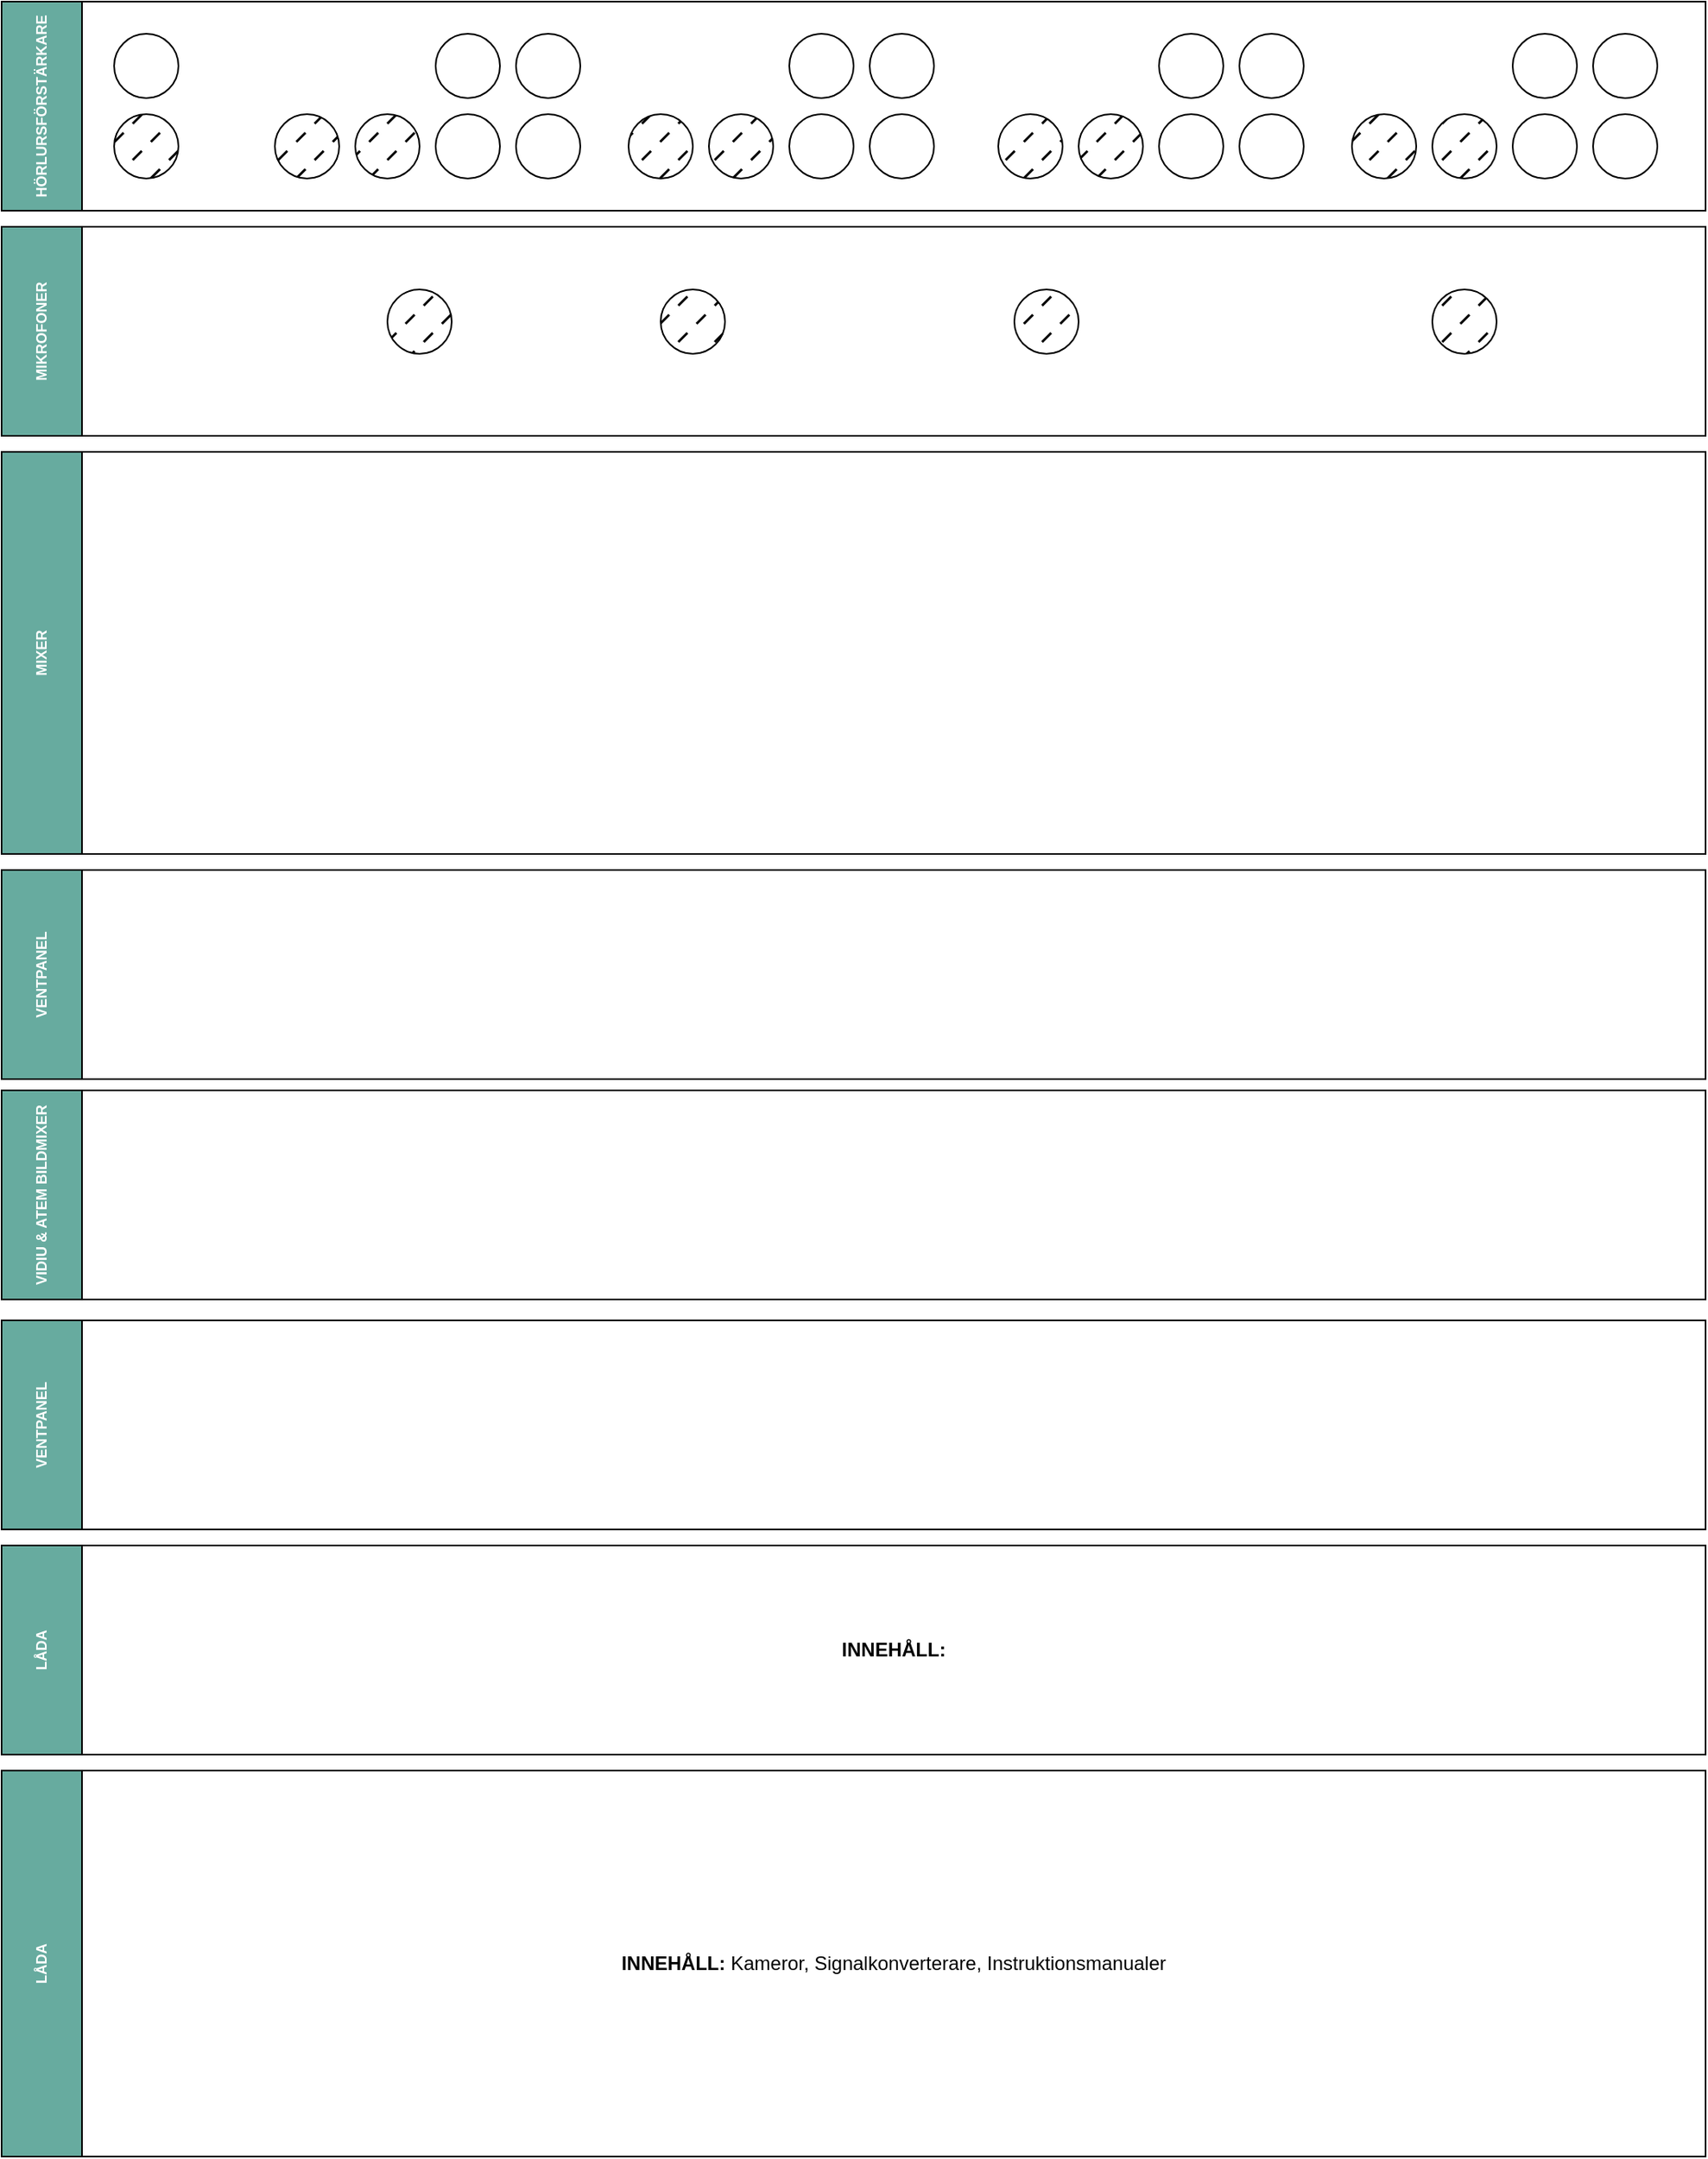 <mxfile version="21.1.2" type="github">
  <diagram name="Sida-1" id="5NmmJ4zWJMRVM2KTanQx">
    <mxGraphModel dx="1289" dy="796" grid="1" gridSize="10" guides="1" tooltips="1" connect="1" arrows="1" fold="1" page="1" pageScale="1" pageWidth="1169" pageHeight="827" math="0" shadow="0">
      <root>
        <mxCell id="0" />
        <mxCell id="1" parent="0" />
        <mxCell id="TbbYldWpjWwdcko0ZbVV-75" value="" style="rounded=0;whiteSpace=wrap;html=1;fillColor=none;" parent="1" vertex="1">
          <mxGeometry x="60" y="160" width="1010" height="130" as="geometry" />
        </mxCell>
        <mxCell id="TbbYldWpjWwdcko0ZbVV-40" value="" style="ellipse;whiteSpace=wrap;html=1;aspect=fixed;fillStyle=dashed;fillColor=#000000;" parent="1" vertex="1">
          <mxGeometry x="250" y="199" width="40" height="40" as="geometry" />
        </mxCell>
        <mxCell id="TbbYldWpjWwdcko0ZbVV-41" value="" style="ellipse;whiteSpace=wrap;html=1;aspect=fixed;fillStyle=dashed;fillColor=#000000;" parent="1" vertex="1">
          <mxGeometry x="420" y="199" width="40" height="40" as="geometry" />
        </mxCell>
        <mxCell id="TbbYldWpjWwdcko0ZbVV-42" value="" style="ellipse;whiteSpace=wrap;html=1;aspect=fixed;fillStyle=dashed;fillColor=#000000;" parent="1" vertex="1">
          <mxGeometry x="640" y="199" width="40" height="40" as="geometry" />
        </mxCell>
        <mxCell id="TbbYldWpjWwdcko0ZbVV-43" value="" style="ellipse;whiteSpace=wrap;html=1;aspect=fixed;fillStyle=dashed;fillColor=#000000;" parent="1" vertex="1">
          <mxGeometry x="900" y="199" width="40" height="40" as="geometry" />
        </mxCell>
        <mxCell id="TbbYldWpjWwdcko0ZbVV-45" value="" style="ellipse;whiteSpace=wrap;html=1;aspect=fixed;" parent="1" vertex="1">
          <mxGeometry x="280" y="90" width="40" height="40" as="geometry" />
        </mxCell>
        <mxCell id="TbbYldWpjWwdcko0ZbVV-46" value="" style="ellipse;whiteSpace=wrap;html=1;aspect=fixed;fillStyle=dashed;fillColor=#000000;" parent="1" vertex="1">
          <mxGeometry x="80" y="90" width="40" height="40" as="geometry" />
        </mxCell>
        <mxCell id="TbbYldWpjWwdcko0ZbVV-47" value="" style="ellipse;whiteSpace=wrap;html=1;aspect=fixed;fillStyle=dashed;fillColor=#000000;" parent="1" vertex="1">
          <mxGeometry x="180" y="90" width="40" height="40" as="geometry" />
        </mxCell>
        <mxCell id="TbbYldWpjWwdcko0ZbVV-48" value="" style="ellipse;whiteSpace=wrap;html=1;aspect=fixed;fillStyle=dashed;fillColor=#000000;" parent="1" vertex="1">
          <mxGeometry x="230" y="90" width="40" height="40" as="geometry" />
        </mxCell>
        <mxCell id="TbbYldWpjWwdcko0ZbVV-49" value="" style="ellipse;whiteSpace=wrap;html=1;aspect=fixed;" parent="1" vertex="1">
          <mxGeometry x="280" y="40" width="40" height="40" as="geometry" />
        </mxCell>
        <mxCell id="TbbYldWpjWwdcko0ZbVV-50" value="" style="ellipse;whiteSpace=wrap;html=1;aspect=fixed;" parent="1" vertex="1">
          <mxGeometry x="80" y="40" width="40" height="40" as="geometry" />
        </mxCell>
        <mxCell id="TbbYldWpjWwdcko0ZbVV-51" value="" style="ellipse;whiteSpace=wrap;html=1;aspect=fixed;" parent="1" vertex="1">
          <mxGeometry x="330" y="40" width="40" height="40" as="geometry" />
        </mxCell>
        <mxCell id="TbbYldWpjWwdcko0ZbVV-52" value="" style="ellipse;whiteSpace=wrap;html=1;aspect=fixed;" parent="1" vertex="1">
          <mxGeometry x="330" y="90" width="40" height="40" as="geometry" />
        </mxCell>
        <mxCell id="TbbYldWpjWwdcko0ZbVV-53" value="" style="ellipse;whiteSpace=wrap;html=1;aspect=fixed;" parent="1" vertex="1">
          <mxGeometry x="500" y="90" width="40" height="40" as="geometry" />
        </mxCell>
        <mxCell id="TbbYldWpjWwdcko0ZbVV-54" value="" style="ellipse;whiteSpace=wrap;html=1;aspect=fixed;fillStyle=dashed;fillColor=#000000;" parent="1" vertex="1">
          <mxGeometry x="400" y="90" width="40" height="40" as="geometry" />
        </mxCell>
        <mxCell id="TbbYldWpjWwdcko0ZbVV-55" value="" style="ellipse;whiteSpace=wrap;html=1;aspect=fixed;fillStyle=dashed;fillColor=#000000;" parent="1" vertex="1">
          <mxGeometry x="450" y="90" width="40" height="40" as="geometry" />
        </mxCell>
        <mxCell id="TbbYldWpjWwdcko0ZbVV-56" value="" style="ellipse;whiteSpace=wrap;html=1;aspect=fixed;" parent="1" vertex="1">
          <mxGeometry x="500" y="40" width="40" height="40" as="geometry" />
        </mxCell>
        <mxCell id="TbbYldWpjWwdcko0ZbVV-57" value="" style="ellipse;whiteSpace=wrap;html=1;aspect=fixed;" parent="1" vertex="1">
          <mxGeometry x="550" y="40" width="40" height="40" as="geometry" />
        </mxCell>
        <mxCell id="TbbYldWpjWwdcko0ZbVV-58" value="" style="ellipse;whiteSpace=wrap;html=1;aspect=fixed;" parent="1" vertex="1">
          <mxGeometry x="550" y="90" width="40" height="40" as="geometry" />
        </mxCell>
        <mxCell id="TbbYldWpjWwdcko0ZbVV-59" value="" style="ellipse;whiteSpace=wrap;html=1;aspect=fixed;" parent="1" vertex="1">
          <mxGeometry x="730" y="90" width="40" height="40" as="geometry" />
        </mxCell>
        <mxCell id="TbbYldWpjWwdcko0ZbVV-60" value="" style="ellipse;whiteSpace=wrap;html=1;aspect=fixed;fillStyle=dashed;fillColor=#000000;" parent="1" vertex="1">
          <mxGeometry x="630" y="90" width="40" height="40" as="geometry" />
        </mxCell>
        <mxCell id="TbbYldWpjWwdcko0ZbVV-61" value="" style="ellipse;whiteSpace=wrap;html=1;aspect=fixed;fillStyle=dashed;fillColor=#000000;" parent="1" vertex="1">
          <mxGeometry x="680" y="90" width="40" height="40" as="geometry" />
        </mxCell>
        <mxCell id="TbbYldWpjWwdcko0ZbVV-62" value="" style="ellipse;whiteSpace=wrap;html=1;aspect=fixed;" parent="1" vertex="1">
          <mxGeometry x="730" y="40" width="40" height="40" as="geometry" />
        </mxCell>
        <mxCell id="TbbYldWpjWwdcko0ZbVV-63" value="" style="ellipse;whiteSpace=wrap;html=1;aspect=fixed;" parent="1" vertex="1">
          <mxGeometry x="780" y="40" width="40" height="40" as="geometry" />
        </mxCell>
        <mxCell id="TbbYldWpjWwdcko0ZbVV-64" value="" style="ellipse;whiteSpace=wrap;html=1;aspect=fixed;" parent="1" vertex="1">
          <mxGeometry x="780" y="90" width="40" height="40" as="geometry" />
        </mxCell>
        <mxCell id="TbbYldWpjWwdcko0ZbVV-65" value="" style="ellipse;whiteSpace=wrap;html=1;aspect=fixed;" parent="1" vertex="1">
          <mxGeometry x="950" y="90" width="40" height="40" as="geometry" />
        </mxCell>
        <mxCell id="TbbYldWpjWwdcko0ZbVV-66" value="" style="ellipse;whiteSpace=wrap;html=1;aspect=fixed;fillStyle=dashed;fillColor=#000000;" parent="1" vertex="1">
          <mxGeometry x="850" y="90" width="40" height="40" as="geometry" />
        </mxCell>
        <mxCell id="TbbYldWpjWwdcko0ZbVV-67" value="" style="ellipse;whiteSpace=wrap;html=1;aspect=fixed;fillStyle=dashed;fillColor=#000000;" parent="1" vertex="1">
          <mxGeometry x="900" y="90" width="40" height="40" as="geometry" />
        </mxCell>
        <mxCell id="TbbYldWpjWwdcko0ZbVV-68" value="" style="ellipse;whiteSpace=wrap;html=1;aspect=fixed;" parent="1" vertex="1">
          <mxGeometry x="950" y="40" width="40" height="40" as="geometry" />
        </mxCell>
        <mxCell id="TbbYldWpjWwdcko0ZbVV-69" value="" style="ellipse;whiteSpace=wrap;html=1;aspect=fixed;" parent="1" vertex="1">
          <mxGeometry x="1000" y="40" width="40" height="40" as="geometry" />
        </mxCell>
        <mxCell id="TbbYldWpjWwdcko0ZbVV-70" value="" style="ellipse;whiteSpace=wrap;html=1;aspect=fixed;" parent="1" vertex="1">
          <mxGeometry x="1000" y="90" width="40" height="40" as="geometry" />
        </mxCell>
        <mxCell id="TbbYldWpjWwdcko0ZbVV-73" value="" style="rounded=0;whiteSpace=wrap;html=1;fillColor=none;" parent="1" vertex="1">
          <mxGeometry x="60" y="20" width="1010" height="130" as="geometry" />
        </mxCell>
        <mxCell id="TbbYldWpjWwdcko0ZbVV-74" value="HÖRLURSFÖRSTÄRKARE" style="rounded=0;whiteSpace=wrap;html=1;horizontal=0;fontStyle=1;fontSize=9;fontColor=#FFFFFF;fillColor=#67AB9F;" parent="1" vertex="1">
          <mxGeometry x="10" y="20" width="50" height="130" as="geometry" />
        </mxCell>
        <mxCell id="TbbYldWpjWwdcko0ZbVV-76" value="&lt;div&gt;MIKROFONER&lt;/div&gt;" style="rounded=0;whiteSpace=wrap;html=1;horizontal=0;fontStyle=1;fontSize=9;fontColor=#FFFFFF;fillColor=#67AB9F;" parent="1" vertex="1">
          <mxGeometry x="10" y="160" width="50" height="130" as="geometry" />
        </mxCell>
        <mxCell id="xpo7xZQEtNb106NKJrLB-1" value="" style="rounded=0;whiteSpace=wrap;html=1;fillColor=none;" vertex="1" parent="1">
          <mxGeometry x="60" y="300" width="1010" height="250" as="geometry" />
        </mxCell>
        <mxCell id="xpo7xZQEtNb106NKJrLB-2" value="MIXER" style="rounded=0;whiteSpace=wrap;html=1;horizontal=0;fontStyle=1;fontSize=9;fontColor=#FFFFFF;fillColor=#67AB9F;" vertex="1" parent="1">
          <mxGeometry x="10" y="300" width="50" height="250" as="geometry" />
        </mxCell>
        <mxCell id="xpo7xZQEtNb106NKJrLB-3" value="" style="rounded=0;whiteSpace=wrap;html=1;fillColor=none;" vertex="1" parent="1">
          <mxGeometry x="60" y="560" width="1010" height="130" as="geometry" />
        </mxCell>
        <mxCell id="xpo7xZQEtNb106NKJrLB-4" value="VENTPANEL" style="rounded=0;whiteSpace=wrap;html=1;horizontal=0;fontStyle=1;fontSize=9;fontColor=#FFFFFF;fillColor=#67AB9F;" vertex="1" parent="1">
          <mxGeometry x="10" y="560" width="50" height="130" as="geometry" />
        </mxCell>
        <mxCell id="xpo7xZQEtNb106NKJrLB-5" value="" style="rounded=0;whiteSpace=wrap;html=1;fillColor=none;" vertex="1" parent="1">
          <mxGeometry x="60" y="697" width="1010" height="130" as="geometry" />
        </mxCell>
        <mxCell id="xpo7xZQEtNb106NKJrLB-6" value="&lt;div&gt;VIDIU &amp;amp; ATEM BILDMIXER&lt;/div&gt;" style="rounded=0;whiteSpace=wrap;html=1;horizontal=0;fontStyle=1;fontSize=9;fontColor=#FFFFFF;fillColor=#67AB9F;" vertex="1" parent="1">
          <mxGeometry x="10" y="697" width="50" height="130" as="geometry" />
        </mxCell>
        <mxCell id="xpo7xZQEtNb106NKJrLB-7" value="" style="rounded=0;whiteSpace=wrap;html=1;fillColor=none;" vertex="1" parent="1">
          <mxGeometry x="60" y="840" width="1010" height="130" as="geometry" />
        </mxCell>
        <mxCell id="xpo7xZQEtNb106NKJrLB-8" value="&lt;div&gt;VENTPANEL&lt;/div&gt;" style="rounded=0;whiteSpace=wrap;html=1;horizontal=0;fontStyle=1;fontSize=9;fontColor=#FFFFFF;fillColor=#67AB9F;" vertex="1" parent="1">
          <mxGeometry x="10" y="840" width="50" height="130" as="geometry" />
        </mxCell>
        <mxCell id="xpo7xZQEtNb106NKJrLB-9" value="&lt;b&gt;INNEHÅLL:&lt;/b&gt; " style="rounded=0;whiteSpace=wrap;html=1;fillColor=none;" vertex="1" parent="1">
          <mxGeometry x="60" y="980" width="1010" height="130" as="geometry" />
        </mxCell>
        <mxCell id="xpo7xZQEtNb106NKJrLB-10" value="LÅDA" style="rounded=0;whiteSpace=wrap;html=1;horizontal=0;fontStyle=1;fontSize=9;fontColor=#FFFFFF;fillColor=#67AB9F;" vertex="1" parent="1">
          <mxGeometry x="10" y="980" width="50" height="130" as="geometry" />
        </mxCell>
        <mxCell id="xpo7xZQEtNb106NKJrLB-11" value="&lt;b&gt;INNEHÅLL:&lt;/b&gt; Kameror, Signalkonverterare, Instruktionsmanualer" style="rounded=0;whiteSpace=wrap;html=1;fillColor=none;" vertex="1" parent="1">
          <mxGeometry x="60" y="1120" width="1010" height="240" as="geometry" />
        </mxCell>
        <mxCell id="xpo7xZQEtNb106NKJrLB-12" value="LÅDA" style="rounded=0;whiteSpace=wrap;html=1;horizontal=0;fontStyle=1;fontSize=9;fontColor=#FFFFFF;fillColor=#67AB9F;" vertex="1" parent="1">
          <mxGeometry x="10" y="1120" width="50" height="240" as="geometry" />
        </mxCell>
      </root>
    </mxGraphModel>
  </diagram>
</mxfile>
